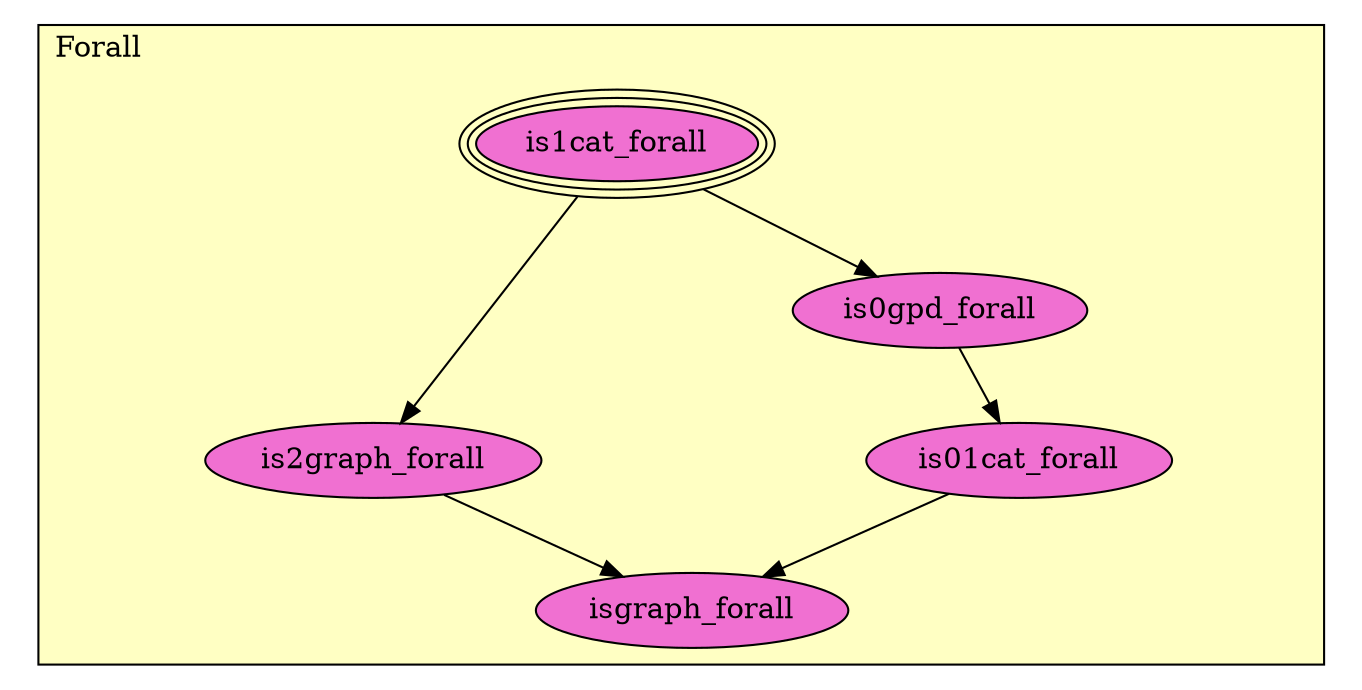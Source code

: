 digraph HoTT_WildCat_Forall {
  graph [ratio=0.5]
  node [style=filled]
Forall_is1cat_forall [label="is1cat_forall", URL=<Forall.html#is1cat_forall>, peripheries=3, fillcolor="#F070D1"] ;
Forall_is2graph_forall [label="is2graph_forall", URL=<Forall.html#is2graph_forall>, fillcolor="#F070D1"] ;
Forall_is0gpd_forall [label="is0gpd_forall", URL=<Forall.html#is0gpd_forall>, fillcolor="#F070D1"] ;
Forall_is01cat_forall [label="is01cat_forall", URL=<Forall.html#is01cat_forall>, fillcolor="#F070D1"] ;
Forall_isgraph_forall [label="isgraph_forall", URL=<Forall.html#isgraph_forall>, fillcolor="#F070D1"] ;
  Forall_is1cat_forall -> Forall_is2graph_forall [] ;
  Forall_is1cat_forall -> Forall_is0gpd_forall [] ;
  Forall_is2graph_forall -> Forall_isgraph_forall [] ;
  Forall_is0gpd_forall -> Forall_is01cat_forall [] ;
  Forall_is01cat_forall -> Forall_isgraph_forall [] ;
subgraph cluster_Forall { label="Forall"; fillcolor="#FFFFC3"; labeljust=l; style=filled 
Forall_isgraph_forall; Forall_is01cat_forall; Forall_is0gpd_forall; Forall_is2graph_forall; Forall_is1cat_forall; };
} /* END */
